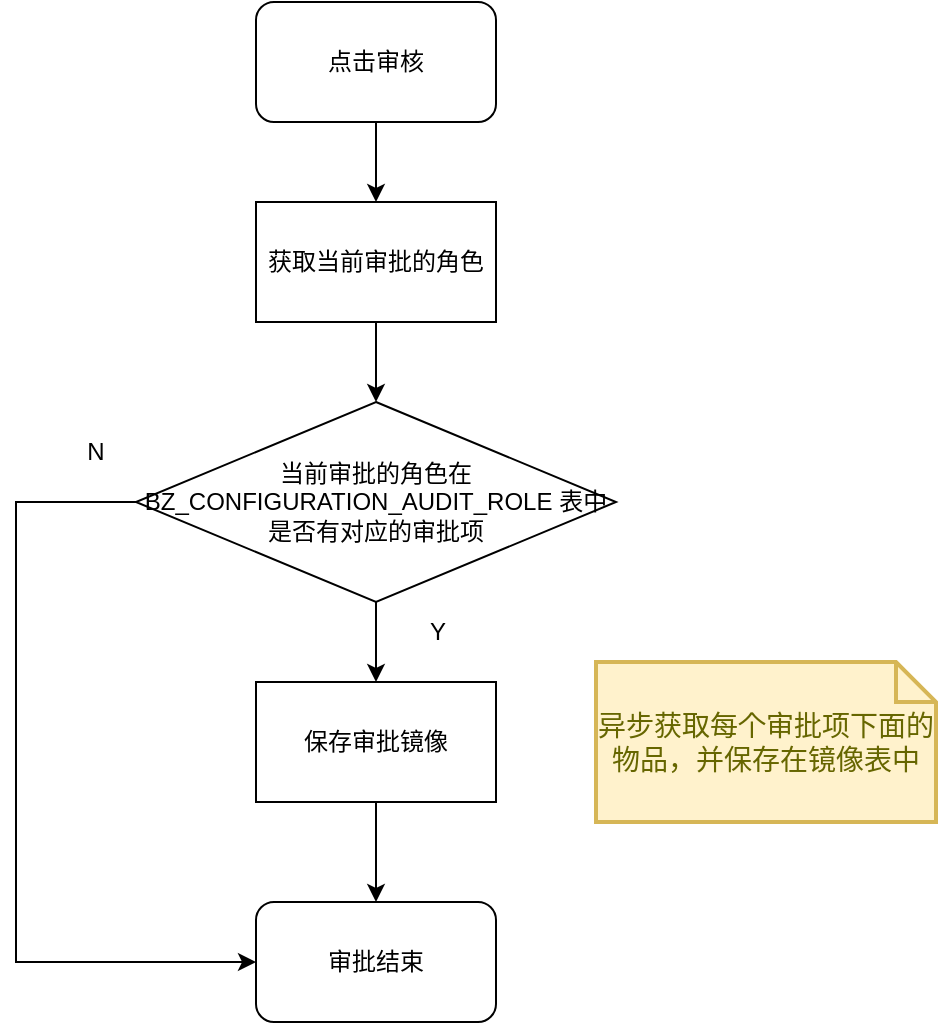 <mxfile version="20.8.10" type="device"><diagram name="第 1 页" id="lLJRu3JTa3G1tsrYsMZn"><mxGraphModel dx="954" dy="603" grid="1" gridSize="10" guides="1" tooltips="1" connect="1" arrows="1" fold="1" page="1" pageScale="1" pageWidth="827" pageHeight="1169" math="0" shadow="0"><root><mxCell id="0"/><mxCell id="1" parent="0"/><mxCell id="oeenEjYaANK_txJeeqd9-6" style="edgeStyle=orthogonalEdgeStyle;rounded=0;orthogonalLoop=1;jettySize=auto;html=1;exitX=0.5;exitY=1;exitDx=0;exitDy=0;entryX=0.5;entryY=0;entryDx=0;entryDy=0;" edge="1" parent="1" source="oeenEjYaANK_txJeeqd9-1" target="oeenEjYaANK_txJeeqd9-2"><mxGeometry relative="1" as="geometry"/></mxCell><mxCell id="oeenEjYaANK_txJeeqd9-1" value="点击审核" style="rounded=1;whiteSpace=wrap;html=1;" vertex="1" parent="1"><mxGeometry x="220" y="160" width="120" height="60" as="geometry"/></mxCell><mxCell id="oeenEjYaANK_txJeeqd9-7" style="edgeStyle=orthogonalEdgeStyle;rounded=0;orthogonalLoop=1;jettySize=auto;html=1;exitX=0.5;exitY=1;exitDx=0;exitDy=0;entryX=0.5;entryY=0;entryDx=0;entryDy=0;" edge="1" parent="1" source="oeenEjYaANK_txJeeqd9-2" target="oeenEjYaANK_txJeeqd9-3"><mxGeometry relative="1" as="geometry"/></mxCell><mxCell id="oeenEjYaANK_txJeeqd9-2" value="获取当前审批的角色" style="rounded=0;whiteSpace=wrap;html=1;" vertex="1" parent="1"><mxGeometry x="220" y="260" width="120" height="60" as="geometry"/></mxCell><mxCell id="oeenEjYaANK_txJeeqd9-8" style="edgeStyle=orthogonalEdgeStyle;rounded=0;orthogonalLoop=1;jettySize=auto;html=1;exitX=0.5;exitY=1;exitDx=0;exitDy=0;entryX=0.5;entryY=0;entryDx=0;entryDy=0;" edge="1" parent="1" source="oeenEjYaANK_txJeeqd9-3" target="oeenEjYaANK_txJeeqd9-5"><mxGeometry relative="1" as="geometry"/></mxCell><mxCell id="oeenEjYaANK_txJeeqd9-14" style="edgeStyle=orthogonalEdgeStyle;rounded=0;orthogonalLoop=1;jettySize=auto;html=1;exitX=0;exitY=0.5;exitDx=0;exitDy=0;entryX=0;entryY=0.5;entryDx=0;entryDy=0;" edge="1" parent="1" source="oeenEjYaANK_txJeeqd9-3" target="oeenEjYaANK_txJeeqd9-4"><mxGeometry relative="1" as="geometry"><Array as="points"><mxPoint x="100" y="410"/><mxPoint x="100" y="640"/></Array></mxGeometry></mxCell><mxCell id="oeenEjYaANK_txJeeqd9-3" value="当前审批的角色在BZ_CONFIGURATION_AUDIT_ROLE 表中是否有对应的审批项" style="rhombus;whiteSpace=wrap;html=1;" vertex="1" parent="1"><mxGeometry x="160" y="360" width="240" height="100" as="geometry"/></mxCell><mxCell id="oeenEjYaANK_txJeeqd9-4" value="审批结束" style="rounded=1;whiteSpace=wrap;html=1;" vertex="1" parent="1"><mxGeometry x="220" y="610" width="120" height="60" as="geometry"/></mxCell><mxCell id="oeenEjYaANK_txJeeqd9-9" style="edgeStyle=orthogonalEdgeStyle;rounded=0;orthogonalLoop=1;jettySize=auto;html=1;exitX=0.5;exitY=1;exitDx=0;exitDy=0;" edge="1" parent="1" source="oeenEjYaANK_txJeeqd9-5" target="oeenEjYaANK_txJeeqd9-4"><mxGeometry relative="1" as="geometry"/></mxCell><mxCell id="oeenEjYaANK_txJeeqd9-5" value="保存审批镜像" style="rounded=0;whiteSpace=wrap;html=1;" vertex="1" parent="1"><mxGeometry x="220" y="500" width="120" height="60" as="geometry"/></mxCell><mxCell id="oeenEjYaANK_txJeeqd9-11" value="Y" style="text;html=1;strokeColor=none;fillColor=none;align=center;verticalAlign=middle;whiteSpace=wrap;rounded=0;" vertex="1" parent="1"><mxGeometry x="281" y="460" width="60" height="30" as="geometry"/></mxCell><mxCell id="oeenEjYaANK_txJeeqd9-12" value="N" style="text;html=1;strokeColor=none;fillColor=none;align=center;verticalAlign=middle;whiteSpace=wrap;rounded=0;" vertex="1" parent="1"><mxGeometry x="110" y="370" width="60" height="30" as="geometry"/></mxCell><mxCell id="oeenEjYaANK_txJeeqd9-13" value="异步获取每个审批项下面的物品，并保存在镜像表中" style="shape=note;strokeWidth=2;fontSize=14;size=20;whiteSpace=wrap;html=1;fillColor=#fff2cc;strokeColor=#d6b656;fontColor=#666600;" vertex="1" parent="1"><mxGeometry x="390" y="490" width="170" height="80" as="geometry"/></mxCell></root></mxGraphModel></diagram></mxfile>